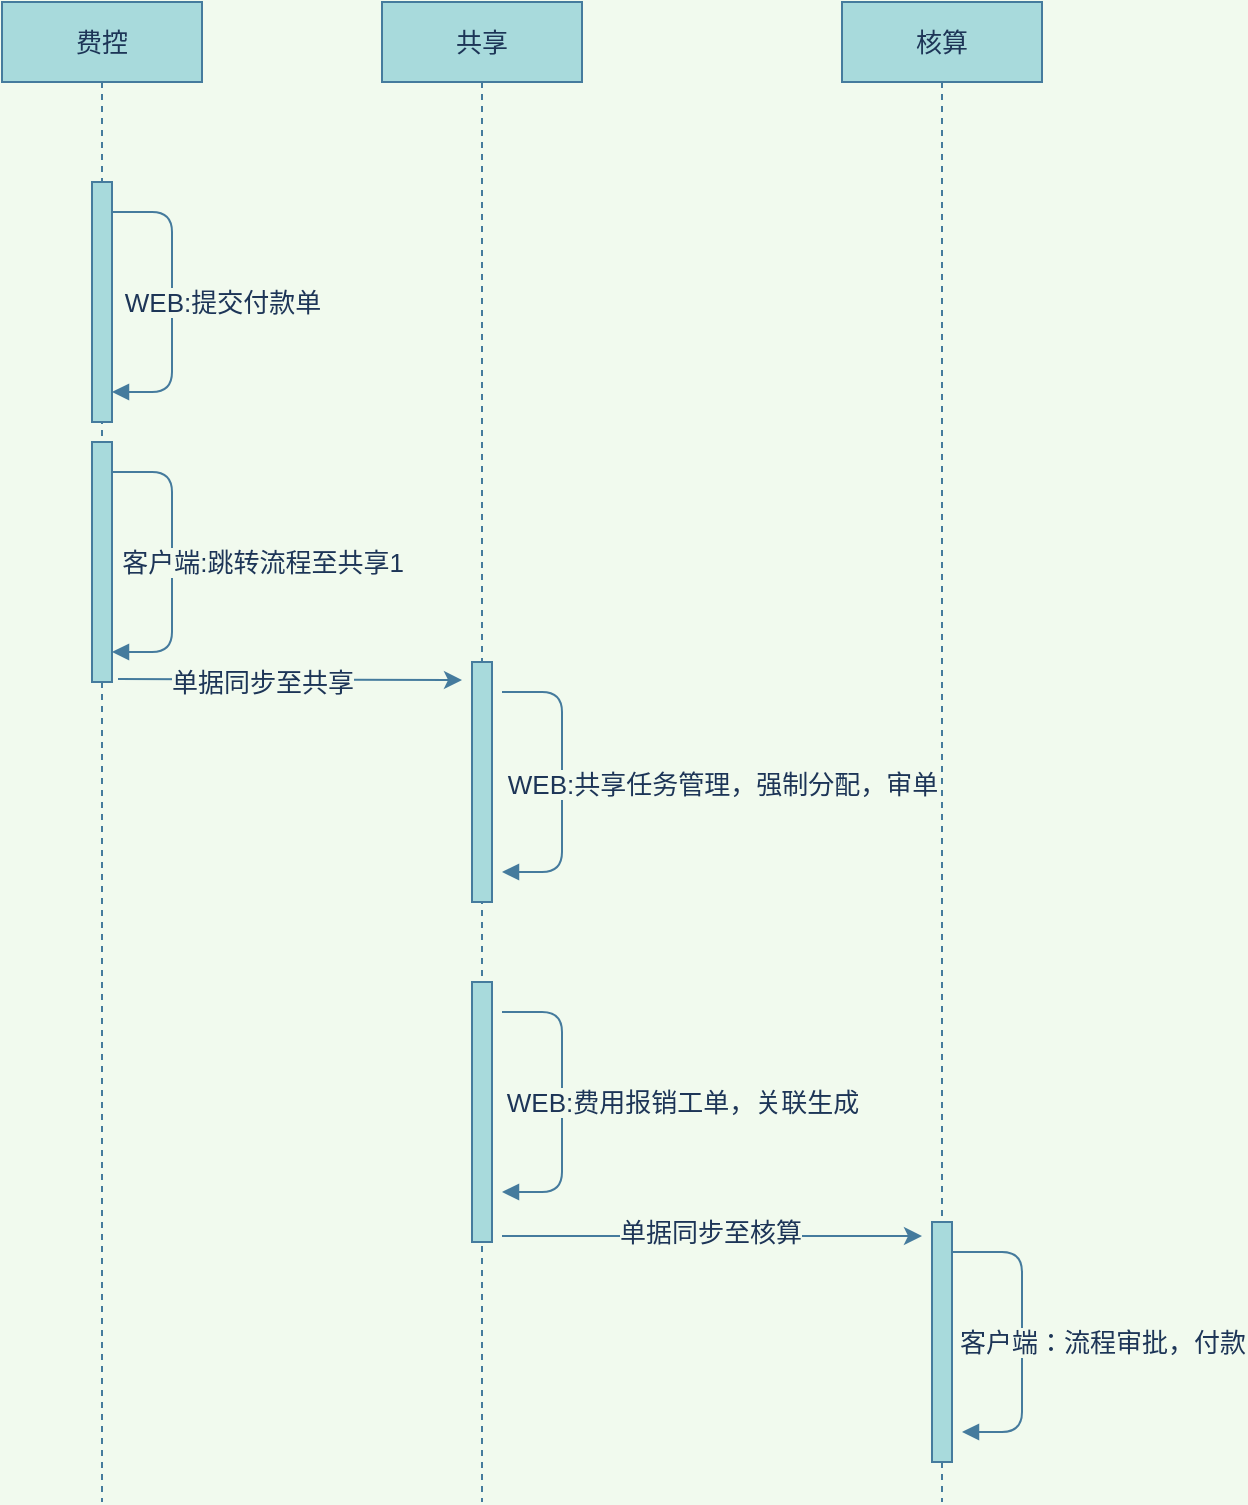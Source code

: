 <mxfile version="14.9.6" type="github">
  <diagram id="-Q8Mwh0dZwQf8Db3CPsu" name="Page-1">
    <mxGraphModel dx="1422" dy="762" grid="1" gridSize="10" guides="1" tooltips="1" connect="1" arrows="1" fold="1" page="1" pageScale="1" pageWidth="827" pageHeight="1169" background="#F1FAEE" math="0" shadow="0">
      <root>
        <mxCell id="0" />
        <mxCell id="1" parent="0" />
        <mxCell id="I2cCyIHyRf5JfS3AsA_S-3" value="共享" style="shape=umlLifeline;perimeter=lifelinePerimeter;whiteSpace=wrap;html=1;container=1;collapsible=0;recursiveResize=0;outlineConnect=0;fontSize=13;fillColor=#A8DADC;strokeColor=#457B9D;fontColor=#1D3557;" parent="1" vertex="1">
          <mxGeometry x="270" y="50" width="100" height="750" as="geometry" />
        </mxCell>
        <mxCell id="I2cCyIHyRf5JfS3AsA_S-9" value="" style="html=1;points=[];perimeter=orthogonalPerimeter;fontSize=13;fillColor=#A8DADC;strokeColor=#457B9D;fontColor=#1D3557;" parent="I2cCyIHyRf5JfS3AsA_S-3" vertex="1">
          <mxGeometry x="45" y="330" width="10" height="120" as="geometry" />
        </mxCell>
        <mxCell id="egHXlZeeRMXf2fOp3glK-7" value="" style="html=1;verticalAlign=bottom;labelBackgroundColor=none;endArrow=block;endFill=1;fontSize=13;strokeColor=#457B9D;fontColor=#1D3557;" parent="I2cCyIHyRf5JfS3AsA_S-3" edge="1">
          <mxGeometry width="160" relative="1" as="geometry">
            <mxPoint x="60" y="345" as="sourcePoint" />
            <mxPoint x="60" y="435" as="targetPoint" />
            <Array as="points">
              <mxPoint x="90" y="345" />
              <mxPoint x="90" y="395" />
              <mxPoint x="90" y="435" />
            </Array>
          </mxGeometry>
        </mxCell>
        <mxCell id="I2cCyIHyRf5JfS3AsA_S-5" value="费控" style="shape=umlLifeline;perimeter=lifelinePerimeter;whiteSpace=wrap;html=1;container=1;collapsible=0;recursiveResize=0;outlineConnect=0;fontSize=13;fillColor=#A8DADC;strokeColor=#457B9D;fontColor=#1D3557;" parent="1" vertex="1">
          <mxGeometry x="80" y="50" width="100" height="750" as="geometry" />
        </mxCell>
        <mxCell id="I2cCyIHyRf5JfS3AsA_S-6" value="" style="html=1;points=[];perimeter=orthogonalPerimeter;fontSize=13;fillColor=#A8DADC;strokeColor=#457B9D;fontColor=#1D3557;" parent="I2cCyIHyRf5JfS3AsA_S-5" vertex="1">
          <mxGeometry x="45" y="90" width="10" height="120" as="geometry" />
        </mxCell>
        <mxCell id="I2cCyIHyRf5JfS3AsA_S-7" value="核算" style="shape=umlLifeline;perimeter=lifelinePerimeter;whiteSpace=wrap;html=1;container=1;collapsible=0;recursiveResize=0;outlineConnect=0;fontSize=13;fillColor=#A8DADC;strokeColor=#457B9D;fontColor=#1D3557;" parent="1" vertex="1">
          <mxGeometry x="500" y="50" width="100" height="750" as="geometry" />
        </mxCell>
        <mxCell id="egHXlZeeRMXf2fOp3glK-15" value="" style="html=1;points=[];perimeter=orthogonalPerimeter;fontSize=13;fillColor=#A8DADC;strokeColor=#457B9D;fontColor=#1D3557;" parent="1" vertex="1">
          <mxGeometry x="125" y="270" width="10" height="120" as="geometry" />
        </mxCell>
        <mxCell id="egHXlZeeRMXf2fOp3glK-16" value="" style="html=1;verticalAlign=bottom;labelBackgroundColor=none;endArrow=block;endFill=1;fontSize=13;strokeColor=#457B9D;fontColor=#1D3557;" parent="1" edge="1">
          <mxGeometry width="160" relative="1" as="geometry">
            <mxPoint x="135" y="285" as="sourcePoint" />
            <mxPoint x="135" y="375" as="targetPoint" />
            <Array as="points">
              <mxPoint x="165" y="285" />
              <mxPoint x="165" y="310" />
              <mxPoint x="165" y="375" />
            </Array>
          </mxGeometry>
        </mxCell>
        <mxCell id="egHXlZeeRMXf2fOp3glK-19" value="&lt;font style=&quot;font-size: 13px&quot;&gt;客户端:跳转流程至共享1&lt;/font&gt;" style="edgeLabel;html=1;align=center;verticalAlign=middle;resizable=0;points=[];fontSize=13;fontColor=#1D3557;labelBackgroundColor=#F1FAEE;" parent="egHXlZeeRMXf2fOp3glK-16" vertex="1" connectable="0">
          <mxGeometry x="-0.04" y="-2" relative="1" as="geometry">
            <mxPoint x="47" y="3" as="offset" />
          </mxGeometry>
        </mxCell>
        <mxCell id="egHXlZeeRMXf2fOp3glK-21" value="" style="html=1;verticalAlign=bottom;labelBackgroundColor=none;endArrow=block;endFill=1;fontSize=13;strokeColor=#457B9D;fontColor=#1D3557;" parent="1" edge="1">
          <mxGeometry width="160" relative="1" as="geometry">
            <mxPoint x="135" y="155" as="sourcePoint" />
            <mxPoint x="135" y="245" as="targetPoint" />
            <Array as="points">
              <mxPoint x="165" y="155" />
              <mxPoint x="165" y="180" />
              <mxPoint x="165" y="245" />
            </Array>
          </mxGeometry>
        </mxCell>
        <mxCell id="egHXlZeeRMXf2fOp3glK-22" value="WEB:提交付款单" style="edgeLabel;html=1;align=center;verticalAlign=middle;resizable=0;points=[];fontSize=13;fontColor=#1D3557;labelBackgroundColor=#F1FAEE;" parent="egHXlZeeRMXf2fOp3glK-21" vertex="1" connectable="0">
          <mxGeometry x="-0.04" y="-2" relative="1" as="geometry">
            <mxPoint x="27" y="3" as="offset" />
          </mxGeometry>
        </mxCell>
        <mxCell id="egHXlZeeRMXf2fOp3glK-24" value="" style="endArrow=classic;html=1;fontSize=13;exitX=1.3;exitY=0.988;exitDx=0;exitDy=0;exitPerimeter=0;strokeColor=#457B9D;fontColor=#1D3557;labelBackgroundColor=#F1FAEE;" parent="1" source="egHXlZeeRMXf2fOp3glK-15" edge="1">
          <mxGeometry width="50" height="50" relative="1" as="geometry">
            <mxPoint x="390" y="390" as="sourcePoint" />
            <mxPoint x="310" y="389" as="targetPoint" />
          </mxGeometry>
        </mxCell>
        <mxCell id="egHXlZeeRMXf2fOp3glK-42" value="&lt;font style=&quot;font-size: 13px&quot;&gt;单据同步至共享&lt;/font&gt;" style="edgeLabel;html=1;align=center;verticalAlign=middle;resizable=0;points=[];fontColor=#1D3557;labelBackgroundColor=#F1FAEE;" parent="egHXlZeeRMXf2fOp3glK-24" vertex="1" connectable="0">
          <mxGeometry x="-0.258" relative="1" as="geometry">
            <mxPoint x="8" y="1" as="offset" />
          </mxGeometry>
        </mxCell>
        <mxCell id="I2cCyIHyRf5JfS3AsA_S-8" value="" style="html=1;points=[];perimeter=orthogonalPerimeter;fontSize=13;fillColor=#A8DADC;strokeColor=#457B9D;fontColor=#1D3557;" parent="1" vertex="1">
          <mxGeometry x="545" y="660" width="10" height="120" as="geometry" />
        </mxCell>
        <mxCell id="egHXlZeeRMXf2fOp3glK-9" value="" style="html=1;verticalAlign=bottom;labelBackgroundColor=none;endArrow=block;endFill=1;fontSize=13;strokeColor=#457B9D;fontColor=#1D3557;" parent="1" source="I2cCyIHyRf5JfS3AsA_S-8" edge="1">
          <mxGeometry width="160" relative="1" as="geometry">
            <mxPoint x="560" y="675" as="sourcePoint" />
            <mxPoint x="560" y="765" as="targetPoint" />
            <Array as="points">
              <mxPoint x="590" y="675" />
              <mxPoint x="590" y="765" />
            </Array>
          </mxGeometry>
        </mxCell>
        <mxCell id="egHXlZeeRMXf2fOp3glK-29" value="客户端：流程审批，付款" style="edgeLabel;html=1;align=center;verticalAlign=middle;resizable=0;points=[];fontSize=13;fontColor=#1D3557;labelBackgroundColor=#F1FAEE;" parent="egHXlZeeRMXf2fOp3glK-9" vertex="1" connectable="0">
          <mxGeometry x="-0.171" y="-1" relative="1" as="geometry">
            <mxPoint x="41" y="16" as="offset" />
          </mxGeometry>
        </mxCell>
        <mxCell id="egHXlZeeRMXf2fOp3glK-36" value="" style="html=1;points=[];perimeter=orthogonalPerimeter;fontSize=13;fillColor=#A8DADC;strokeColor=#457B9D;fontColor=#1D3557;" parent="1" vertex="1">
          <mxGeometry x="315" y="540" width="10" height="130" as="geometry" />
        </mxCell>
        <mxCell id="egHXlZeeRMXf2fOp3glK-37" value="" style="html=1;verticalAlign=bottom;labelBackgroundColor=none;endArrow=block;endFill=1;fontSize=13;strokeColor=#457B9D;fontColor=#1D3557;" parent="1" edge="1">
          <mxGeometry width="160" relative="1" as="geometry">
            <mxPoint x="330" y="555" as="sourcePoint" />
            <mxPoint x="330" y="645" as="targetPoint" />
            <Array as="points">
              <mxPoint x="360" y="555" />
              <mxPoint x="360" y="605" />
              <mxPoint x="360" y="645" />
            </Array>
          </mxGeometry>
        </mxCell>
        <mxCell id="egHXlZeeRMXf2fOp3glK-38" value="WEB:共享任务管理，强制分配，审单" style="edgeLabel;html=1;align=center;verticalAlign=middle;resizable=0;points=[];fontSize=13;fontColor=#1D3557;labelBackgroundColor=#F1FAEE;" parent="egHXlZeeRMXf2fOp3glK-37" vertex="1" connectable="0">
          <mxGeometry x="-0.061" y="-1" relative="1" as="geometry">
            <mxPoint x="81" y="-155" as="offset" />
          </mxGeometry>
        </mxCell>
        <mxCell id="egHXlZeeRMXf2fOp3glK-40" value="WEB:费用报销工单，关联生成" style="edgeLabel;html=1;align=center;verticalAlign=middle;resizable=0;points=[];fontSize=13;fontColor=#1D3557;labelBackgroundColor=#F1FAEE;" parent="egHXlZeeRMXf2fOp3glK-37" vertex="1" connectable="0">
          <mxGeometry x="-0.064" y="-4" relative="1" as="geometry">
            <mxPoint x="64" y="5" as="offset" />
          </mxGeometry>
        </mxCell>
        <mxCell id="egHXlZeeRMXf2fOp3glK-41" value="" style="endArrow=classic;html=1;fontSize=13;strokeColor=#457B9D;fontColor=#1D3557;labelBackgroundColor=#F1FAEE;" parent="1" edge="1">
          <mxGeometry width="50" height="50" relative="1" as="geometry">
            <mxPoint x="330" y="667" as="sourcePoint" />
            <mxPoint x="540" y="667" as="targetPoint" />
            <Array as="points">
              <mxPoint x="460" y="667" />
              <mxPoint x="480" y="667" />
            </Array>
          </mxGeometry>
        </mxCell>
        <mxCell id="egHXlZeeRMXf2fOp3glK-43" value="单据同步至核算" style="edgeLabel;html=1;align=center;verticalAlign=middle;resizable=0;points=[];fontColor=#1D3557;fontSize=13;labelBackgroundColor=#F1FAEE;" parent="egHXlZeeRMXf2fOp3glK-41" vertex="1" connectable="0">
          <mxGeometry x="-0.011" y="2" relative="1" as="geometry">
            <mxPoint as="offset" />
          </mxGeometry>
        </mxCell>
      </root>
    </mxGraphModel>
  </diagram>
</mxfile>
